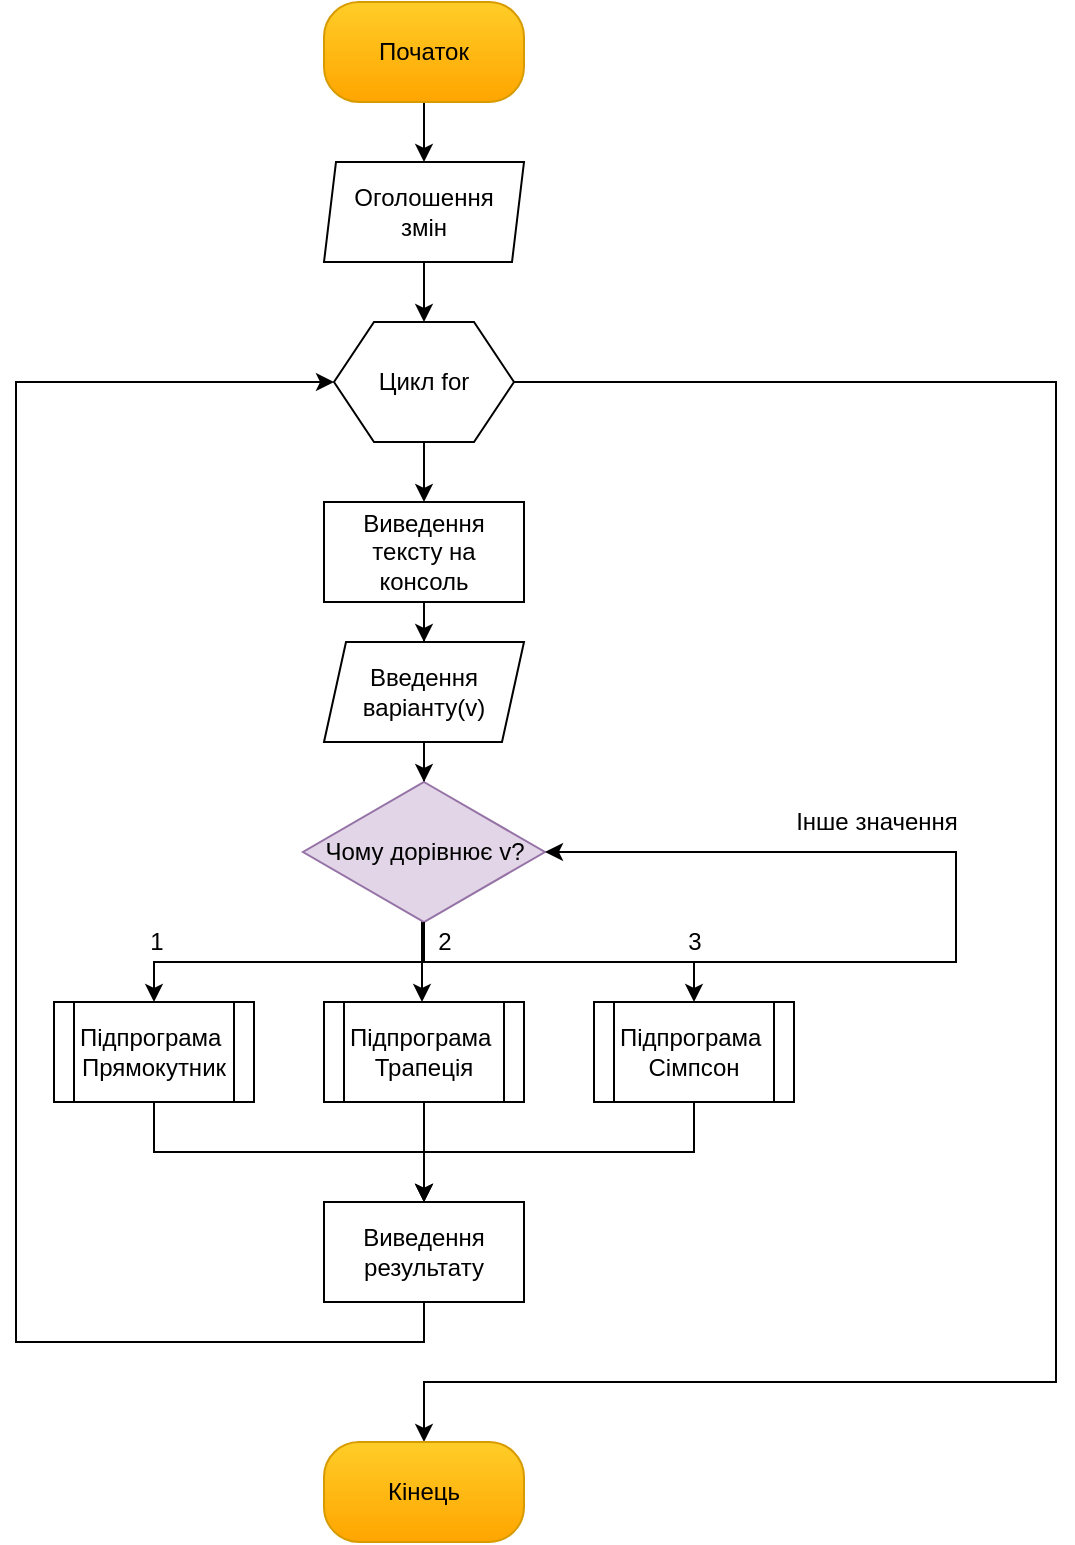 <mxfile version="15.7.0" type="github">
  <diagram id="j7CseQX7H152feD_j4Yb" name="Page-1">
    <mxGraphModel dx="787" dy="529" grid="1" gridSize="10" guides="1" tooltips="1" connect="1" arrows="1" fold="1" page="1" pageScale="1" pageWidth="827" pageHeight="1169" math="0" shadow="0">
      <root>
        <mxCell id="0" />
        <mxCell id="1" parent="0" />
        <mxCell id="0iMEfIhh2yUHPYTHlg61-3" value="" style="edgeStyle=orthogonalEdgeStyle;rounded=0;orthogonalLoop=1;jettySize=auto;html=1;" edge="1" parent="1" source="0iMEfIhh2yUHPYTHlg61-1" target="0iMEfIhh2yUHPYTHlg61-2">
          <mxGeometry relative="1" as="geometry" />
        </mxCell>
        <mxCell id="0iMEfIhh2yUHPYTHlg61-1" value="Початок" style="rounded=1;whiteSpace=wrap;html=1;arcSize=35;fillColor=#ffcd28;strokeColor=#d79b00;gradientColor=#ffa500;" vertex="1" parent="1">
          <mxGeometry x="354" y="10" width="100" height="50" as="geometry" />
        </mxCell>
        <mxCell id="0iMEfIhh2yUHPYTHlg61-5" value="" style="edgeStyle=orthogonalEdgeStyle;rounded=0;orthogonalLoop=1;jettySize=auto;html=1;" edge="1" parent="1" source="0iMEfIhh2yUHPYTHlg61-2" target="0iMEfIhh2yUHPYTHlg61-4">
          <mxGeometry relative="1" as="geometry" />
        </mxCell>
        <mxCell id="0iMEfIhh2yUHPYTHlg61-2" value="Оголошення &lt;br&gt;змін" style="shape=parallelogram;perimeter=parallelogramPerimeter;whiteSpace=wrap;html=1;fixedSize=1;size=6;" vertex="1" parent="1">
          <mxGeometry x="354" y="90" width="100" height="50" as="geometry" />
        </mxCell>
        <mxCell id="0iMEfIhh2yUHPYTHlg61-7" value="" style="edgeStyle=orthogonalEdgeStyle;rounded=0;orthogonalLoop=1;jettySize=auto;html=1;" edge="1" parent="1" source="0iMEfIhh2yUHPYTHlg61-4" target="0iMEfIhh2yUHPYTHlg61-6">
          <mxGeometry relative="1" as="geometry" />
        </mxCell>
        <mxCell id="0iMEfIhh2yUHPYTHlg61-32" style="edgeStyle=orthogonalEdgeStyle;rounded=0;orthogonalLoop=1;jettySize=auto;html=1;exitX=1;exitY=0.5;exitDx=0;exitDy=0;" edge="1" parent="1" source="0iMEfIhh2yUHPYTHlg61-4" target="0iMEfIhh2yUHPYTHlg61-30">
          <mxGeometry relative="1" as="geometry">
            <Array as="points">
              <mxPoint x="720" y="200" />
              <mxPoint x="720" y="700" />
              <mxPoint x="404" y="700" />
            </Array>
          </mxGeometry>
        </mxCell>
        <mxCell id="0iMEfIhh2yUHPYTHlg61-4" value="Цикл for" style="shape=hexagon;perimeter=hexagonPerimeter2;whiteSpace=wrap;html=1;fixedSize=1;" vertex="1" parent="1">
          <mxGeometry x="359" y="170" width="90" height="60" as="geometry" />
        </mxCell>
        <mxCell id="0iMEfIhh2yUHPYTHlg61-10" value="" style="edgeStyle=orthogonalEdgeStyle;rounded=0;orthogonalLoop=1;jettySize=auto;html=1;" edge="1" parent="1" source="0iMEfIhh2yUHPYTHlg61-6" target="0iMEfIhh2yUHPYTHlg61-9">
          <mxGeometry relative="1" as="geometry" />
        </mxCell>
        <mxCell id="0iMEfIhh2yUHPYTHlg61-6" value="Виведення тексту на консоль" style="rounded=0;whiteSpace=wrap;html=1;" vertex="1" parent="1">
          <mxGeometry x="354" y="260" width="100" height="50" as="geometry" />
        </mxCell>
        <mxCell id="0iMEfIhh2yUHPYTHlg61-12" value="" style="edgeStyle=orthogonalEdgeStyle;rounded=0;orthogonalLoop=1;jettySize=auto;html=1;" edge="1" parent="1" source="0iMEfIhh2yUHPYTHlg61-9" target="0iMEfIhh2yUHPYTHlg61-11">
          <mxGeometry relative="1" as="geometry" />
        </mxCell>
        <mxCell id="0iMEfIhh2yUHPYTHlg61-9" value="Введення варіанту(v)" style="shape=parallelogram;perimeter=parallelogramPerimeter;whiteSpace=wrap;html=1;fixedSize=1;size=11;" vertex="1" parent="1">
          <mxGeometry x="354" y="330" width="100" height="50" as="geometry" />
        </mxCell>
        <mxCell id="0iMEfIhh2yUHPYTHlg61-17" style="edgeStyle=orthogonalEdgeStyle;rounded=0;orthogonalLoop=1;jettySize=auto;html=1;exitX=0.5;exitY=1;exitDx=0;exitDy=0;entryX=0.5;entryY=0;entryDx=0;entryDy=0;" edge="1" parent="1" source="0iMEfIhh2yUHPYTHlg61-11" target="0iMEfIhh2yUHPYTHlg61-13">
          <mxGeometry relative="1" as="geometry">
            <mxPoint x="403.0" y="490" as="sourcePoint" />
          </mxGeometry>
        </mxCell>
        <mxCell id="0iMEfIhh2yUHPYTHlg61-18" style="edgeStyle=orthogonalEdgeStyle;rounded=0;orthogonalLoop=1;jettySize=auto;html=1;exitX=0.5;exitY=1;exitDx=0;exitDy=0;" edge="1" parent="1" source="0iMEfIhh2yUHPYTHlg61-11" target="0iMEfIhh2yUHPYTHlg61-14">
          <mxGeometry relative="1" as="geometry">
            <Array as="points">
              <mxPoint x="403" y="470" />
            </Array>
          </mxGeometry>
        </mxCell>
        <mxCell id="0iMEfIhh2yUHPYTHlg61-19" style="edgeStyle=orthogonalEdgeStyle;rounded=0;orthogonalLoop=1;jettySize=auto;html=1;exitX=0.5;exitY=1;exitDx=0;exitDy=0;entryX=0.5;entryY=0;entryDx=0;entryDy=0;" edge="1" parent="1" source="0iMEfIhh2yUHPYTHlg61-11" target="0iMEfIhh2yUHPYTHlg61-16">
          <mxGeometry relative="1" as="geometry" />
        </mxCell>
        <mxCell id="0iMEfIhh2yUHPYTHlg61-11" value="Чому дорівнює v?" style="rhombus;whiteSpace=wrap;html=1;fillColor=#e1d5e7;strokeColor=#9673a6;" vertex="1" parent="1">
          <mxGeometry x="343.5" y="400" width="121" height="70" as="geometry" />
        </mxCell>
        <mxCell id="0iMEfIhh2yUHPYTHlg61-28" style="edgeStyle=orthogonalEdgeStyle;rounded=0;orthogonalLoop=1;jettySize=auto;html=1;exitX=0.5;exitY=1;exitDx=0;exitDy=0;entryX=0.5;entryY=0;entryDx=0;entryDy=0;" edge="1" parent="1" source="0iMEfIhh2yUHPYTHlg61-13" target="0iMEfIhh2yUHPYTHlg61-23">
          <mxGeometry relative="1" as="geometry">
            <mxPoint x="400" y="620" as="targetPoint" />
          </mxGeometry>
        </mxCell>
        <mxCell id="0iMEfIhh2yUHPYTHlg61-13" value="Підпрограма&amp;nbsp;&lt;br&gt;Прямокутник" style="shape=process;whiteSpace=wrap;html=1;backgroundOutline=1;size=0.1;" vertex="1" parent="1">
          <mxGeometry x="219" y="510" width="100" height="50" as="geometry" />
        </mxCell>
        <mxCell id="0iMEfIhh2yUHPYTHlg61-26" value="" style="edgeStyle=orthogonalEdgeStyle;rounded=0;orthogonalLoop=1;jettySize=auto;html=1;" edge="1" parent="1" source="0iMEfIhh2yUHPYTHlg61-14" target="0iMEfIhh2yUHPYTHlg61-23">
          <mxGeometry relative="1" as="geometry" />
        </mxCell>
        <mxCell id="0iMEfIhh2yUHPYTHlg61-14" value="Підпрограма&amp;nbsp;&lt;br&gt;Трапеція" style="shape=process;whiteSpace=wrap;html=1;backgroundOutline=1;size=0.1;" vertex="1" parent="1">
          <mxGeometry x="354" y="510" width="100" height="50" as="geometry" />
        </mxCell>
        <mxCell id="0iMEfIhh2yUHPYTHlg61-27" style="edgeStyle=orthogonalEdgeStyle;rounded=0;orthogonalLoop=1;jettySize=auto;html=1;exitX=0.5;exitY=1;exitDx=0;exitDy=0;entryX=0.5;entryY=0;entryDx=0;entryDy=0;" edge="1" parent="1" source="0iMEfIhh2yUHPYTHlg61-16" target="0iMEfIhh2yUHPYTHlg61-23">
          <mxGeometry relative="1" as="geometry" />
        </mxCell>
        <mxCell id="0iMEfIhh2yUHPYTHlg61-16" value="Підпрограма&amp;nbsp;&lt;br&gt;Сімпсон" style="shape=process;whiteSpace=wrap;html=1;backgroundOutline=1;size=0.1;" vertex="1" parent="1">
          <mxGeometry x="489" y="510" width="100" height="50" as="geometry" />
        </mxCell>
        <mxCell id="0iMEfIhh2yUHPYTHlg61-20" value="1" style="text;html=1;align=center;verticalAlign=middle;resizable=0;points=[];autosize=1;strokeColor=none;fillColor=none;" vertex="1" parent="1">
          <mxGeometry x="260" y="470" width="20" height="20" as="geometry" />
        </mxCell>
        <mxCell id="0iMEfIhh2yUHPYTHlg61-21" value="3" style="text;html=1;align=center;verticalAlign=middle;resizable=0;points=[];autosize=1;strokeColor=none;fillColor=none;" vertex="1" parent="1">
          <mxGeometry x="529" y="470" width="20" height="20" as="geometry" />
        </mxCell>
        <mxCell id="0iMEfIhh2yUHPYTHlg61-22" value="2" style="text;html=1;align=center;verticalAlign=middle;resizable=0;points=[];autosize=1;strokeColor=none;fillColor=none;" vertex="1" parent="1">
          <mxGeometry x="404" y="470" width="20" height="20" as="geometry" />
        </mxCell>
        <mxCell id="0iMEfIhh2yUHPYTHlg61-31" style="edgeStyle=orthogonalEdgeStyle;rounded=0;orthogonalLoop=1;jettySize=auto;html=1;exitX=0.5;exitY=1;exitDx=0;exitDy=0;entryX=0;entryY=0.5;entryDx=0;entryDy=0;" edge="1" parent="1" source="0iMEfIhh2yUHPYTHlg61-23" target="0iMEfIhh2yUHPYTHlg61-4">
          <mxGeometry relative="1" as="geometry">
            <Array as="points">
              <mxPoint x="404" y="680" />
              <mxPoint x="200" y="680" />
              <mxPoint x="200" y="200" />
            </Array>
          </mxGeometry>
        </mxCell>
        <mxCell id="0iMEfIhh2yUHPYTHlg61-23" value="Виведення результату" style="rounded=0;whiteSpace=wrap;html=1;" vertex="1" parent="1">
          <mxGeometry x="354" y="610" width="100" height="50" as="geometry" />
        </mxCell>
        <mxCell id="0iMEfIhh2yUHPYTHlg61-24" style="edgeStyle=orthogonalEdgeStyle;rounded=0;orthogonalLoop=1;jettySize=auto;html=1;exitX=0.5;exitY=1;exitDx=0;exitDy=0;entryX=1;entryY=0.5;entryDx=0;entryDy=0;" edge="1" parent="1" source="0iMEfIhh2yUHPYTHlg61-11" target="0iMEfIhh2yUHPYTHlg61-11">
          <mxGeometry relative="1" as="geometry">
            <Array as="points">
              <mxPoint x="404" y="490" />
              <mxPoint x="670" y="490" />
              <mxPoint x="670" y="435" />
            </Array>
          </mxGeometry>
        </mxCell>
        <mxCell id="0iMEfIhh2yUHPYTHlg61-25" value="Інше значення" style="text;html=1;align=center;verticalAlign=middle;resizable=0;points=[];autosize=1;strokeColor=none;fillColor=none;" vertex="1" parent="1">
          <mxGeometry x="580" y="410" width="100" height="20" as="geometry" />
        </mxCell>
        <mxCell id="0iMEfIhh2yUHPYTHlg61-30" value="Кінець" style="rounded=1;whiteSpace=wrap;html=1;arcSize=35;fillColor=#ffcd28;strokeColor=#d79b00;gradientColor=#ffa500;" vertex="1" parent="1">
          <mxGeometry x="354" y="730" width="100" height="50" as="geometry" />
        </mxCell>
      </root>
    </mxGraphModel>
  </diagram>
</mxfile>
